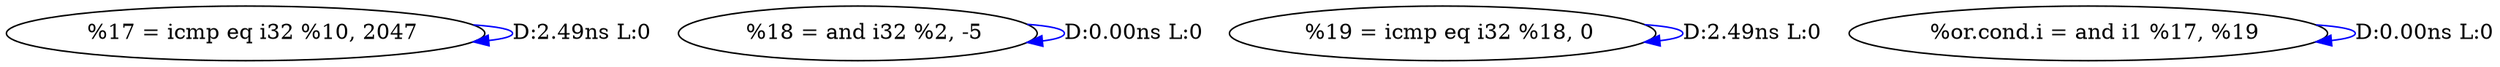 digraph {
Node0x3744e40[label="  %17 = icmp eq i32 %10, 2047"];
Node0x3744e40 -> Node0x3744e40[label="D:2.49ns L:0",color=blue];
Node0x3744f20[label="  %18 = and i32 %2, -5"];
Node0x3744f20 -> Node0x3744f20[label="D:0.00ns L:0",color=blue];
Node0x3745000[label="  %19 = icmp eq i32 %18, 0"];
Node0x3745000 -> Node0x3745000[label="D:2.49ns L:0",color=blue];
Node0x37450e0[label="  %or.cond.i = and i1 %17, %19"];
Node0x37450e0 -> Node0x37450e0[label="D:0.00ns L:0",color=blue];
}
